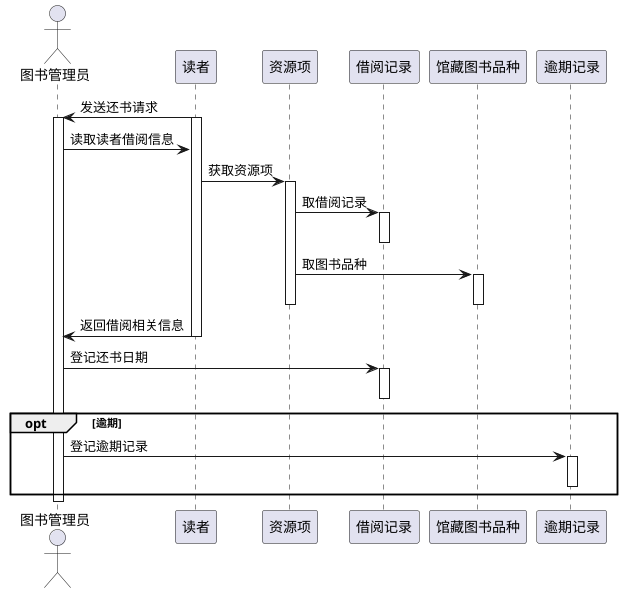 @startuml
actor 图书管理员

读者 -> 图书管理员:发送还书请求
activate 图书管理员
activate 读者
图书管理员 -> 读者:读取读者借阅信息
读者 -> 资源项:获取资源项
activate 资源项
资源项 -> 借阅记录:取借阅记录
activate 借阅记录
deactivate 借阅记录
资源项 -> 馆藏图书品种:取图书品种
activate 馆藏图书品种
deactivate 馆藏图书品种
deactivate 资源项
读者 -> 图书管理员:返回借阅相关信息
deactivate 读者

图书管理员 -> 借阅记录:登记还书日期
activate 借阅记录
deactivate 借阅记录
opt 逾期
图书管理员 -> 逾期记录:登记逾期记录
activate 逾期记录
deactivate 逾期记录
end

deactivate 图书管理员
@enduml
